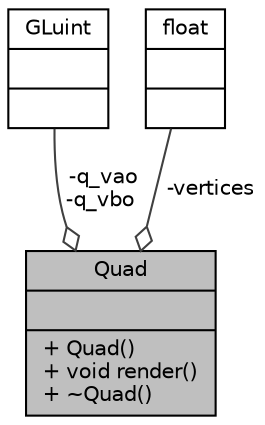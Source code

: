 digraph "Quad"
{
 // INTERACTIVE_SVG=YES
 // LATEX_PDF_SIZE
  bgcolor="transparent";
  edge [fontname="Helvetica",fontsize="10",labelfontname="Helvetica",labelfontsize="10"];
  node [fontname="Helvetica",fontsize="10",shape=record];
  Node1 [label="{Quad\n||+  Quad()\l+ void render()\l+  ~Quad()\l}",height=0.2,width=0.4,color="black", fillcolor="grey75", style="filled", fontcolor="black",tooltip=" "];
  Node2 -> Node1 [color="grey25",fontsize="10",style="solid",label=" -q_vao\n-q_vbo" ,arrowhead="odiamond",fontname="Helvetica"];
  Node2 [label="{GLuint\n||}",height=0.2,width=0.4,color="black",tooltip=" "];
  Node3 -> Node1 [color="grey25",fontsize="10",style="solid",label=" -vertices" ,arrowhead="odiamond",fontname="Helvetica"];
  Node3 [label="{float\n||}",height=0.2,width=0.4,color="black",tooltip=" "];
}
